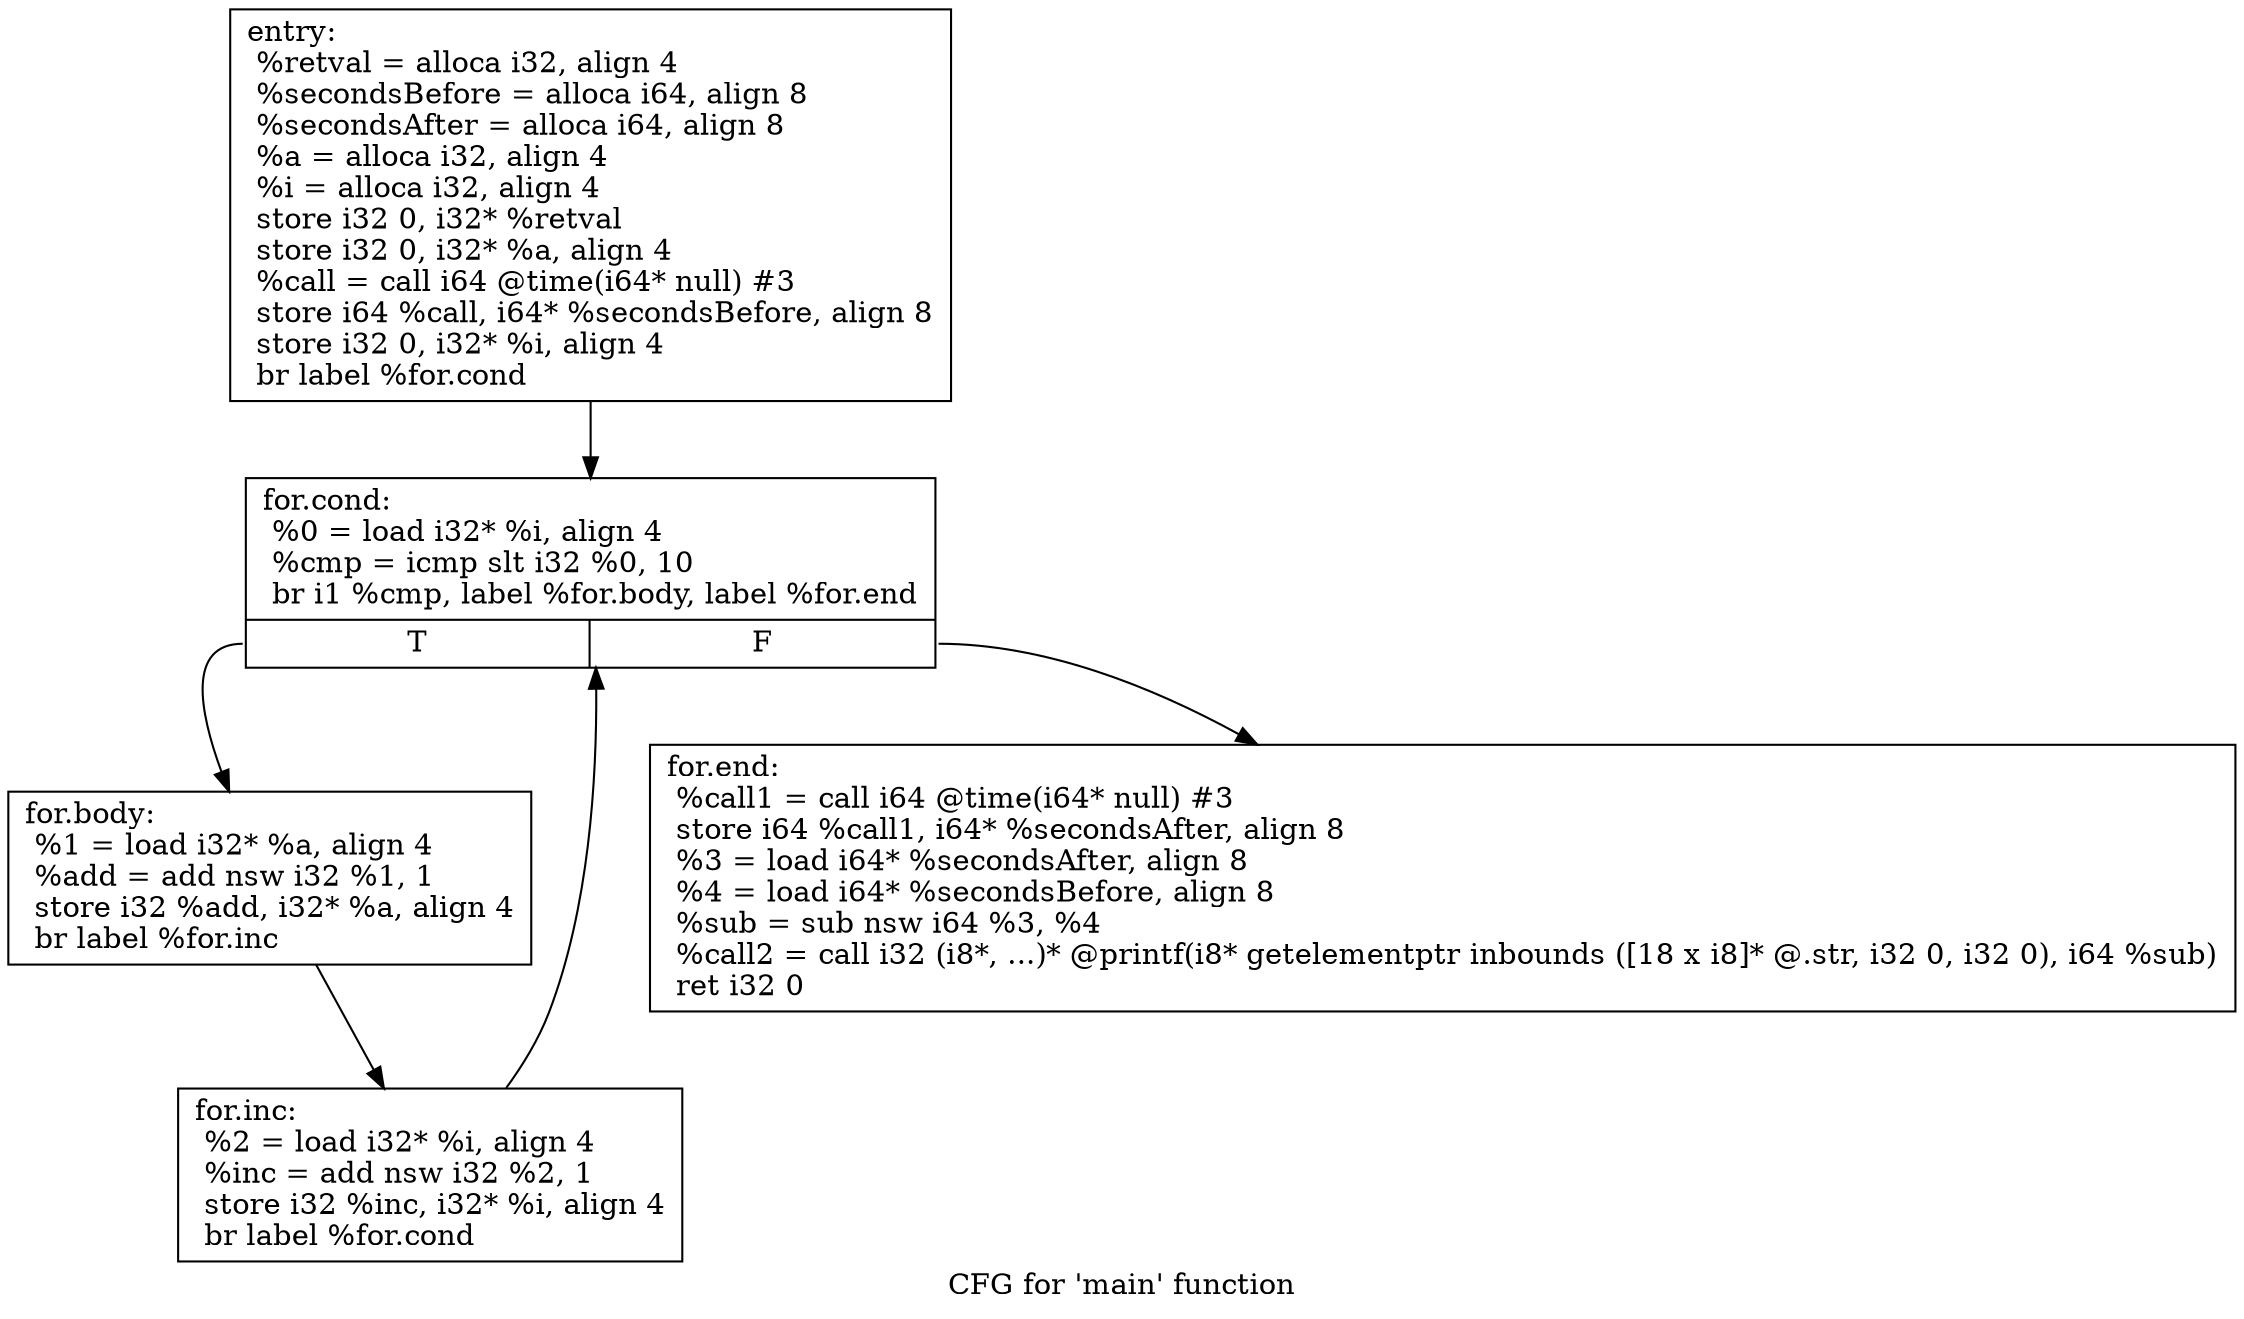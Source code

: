 digraph "CFG for 'main' function" {
	label="CFG for 'main' function";

	Node0x1fd4c00 [shape=record,label="{entry:\l  %retval = alloca i32, align 4\l  %secondsBefore = alloca i64, align 8\l  %secondsAfter = alloca i64, align 8\l  %a = alloca i32, align 4\l  %i = alloca i32, align 4\l  store i32 0, i32* %retval\l  store i32 0, i32* %a, align 4\l  %call = call i64 @time(i64* null) #3\l  store i64 %call, i64* %secondsBefore, align 8\l  store i32 0, i32* %i, align 4\l  br label %for.cond\l}"];
	Node0x1fd4c00 -> Node0x1fe1150;
	Node0x1fe1150 [shape=record,label="{for.cond:                                         \l  %0 = load i32* %i, align 4\l  %cmp = icmp slt i32 %0, 10\l  br i1 %cmp, label %for.body, label %for.end\l|{<s0>T|<s1>F}}"];
	Node0x1fe1150:s0 -> Node0x1fe11b0;
	Node0x1fe1150:s1 -> Node0x1fe1270;
	Node0x1fe11b0 [shape=record,label="{for.body:                                         \l  %1 = load i32* %a, align 4\l  %add = add nsw i32 %1, 1\l  store i32 %add, i32* %a, align 4\l  br label %for.inc\l}"];
	Node0x1fe11b0 -> Node0x1fe1210;
	Node0x1fe1210 [shape=record,label="{for.inc:                                          \l  %2 = load i32* %i, align 4\l  %inc = add nsw i32 %2, 1\l  store i32 %inc, i32* %i, align 4\l  br label %for.cond\l}"];
	Node0x1fe1210 -> Node0x1fe1150;
	Node0x1fe1270 [shape=record,label="{for.end:                                          \l  %call1 = call i64 @time(i64* null) #3\l  store i64 %call1, i64* %secondsAfter, align 8\l  %3 = load i64* %secondsAfter, align 8\l  %4 = load i64* %secondsBefore, align 8\l  %sub = sub nsw i64 %3, %4\l  %call2 = call i32 (i8*, ...)* @printf(i8* getelementptr inbounds ([18 x i8]* @.str, i32 0, i32 0), i64 %sub)\l  ret i32 0\l}"];
}
